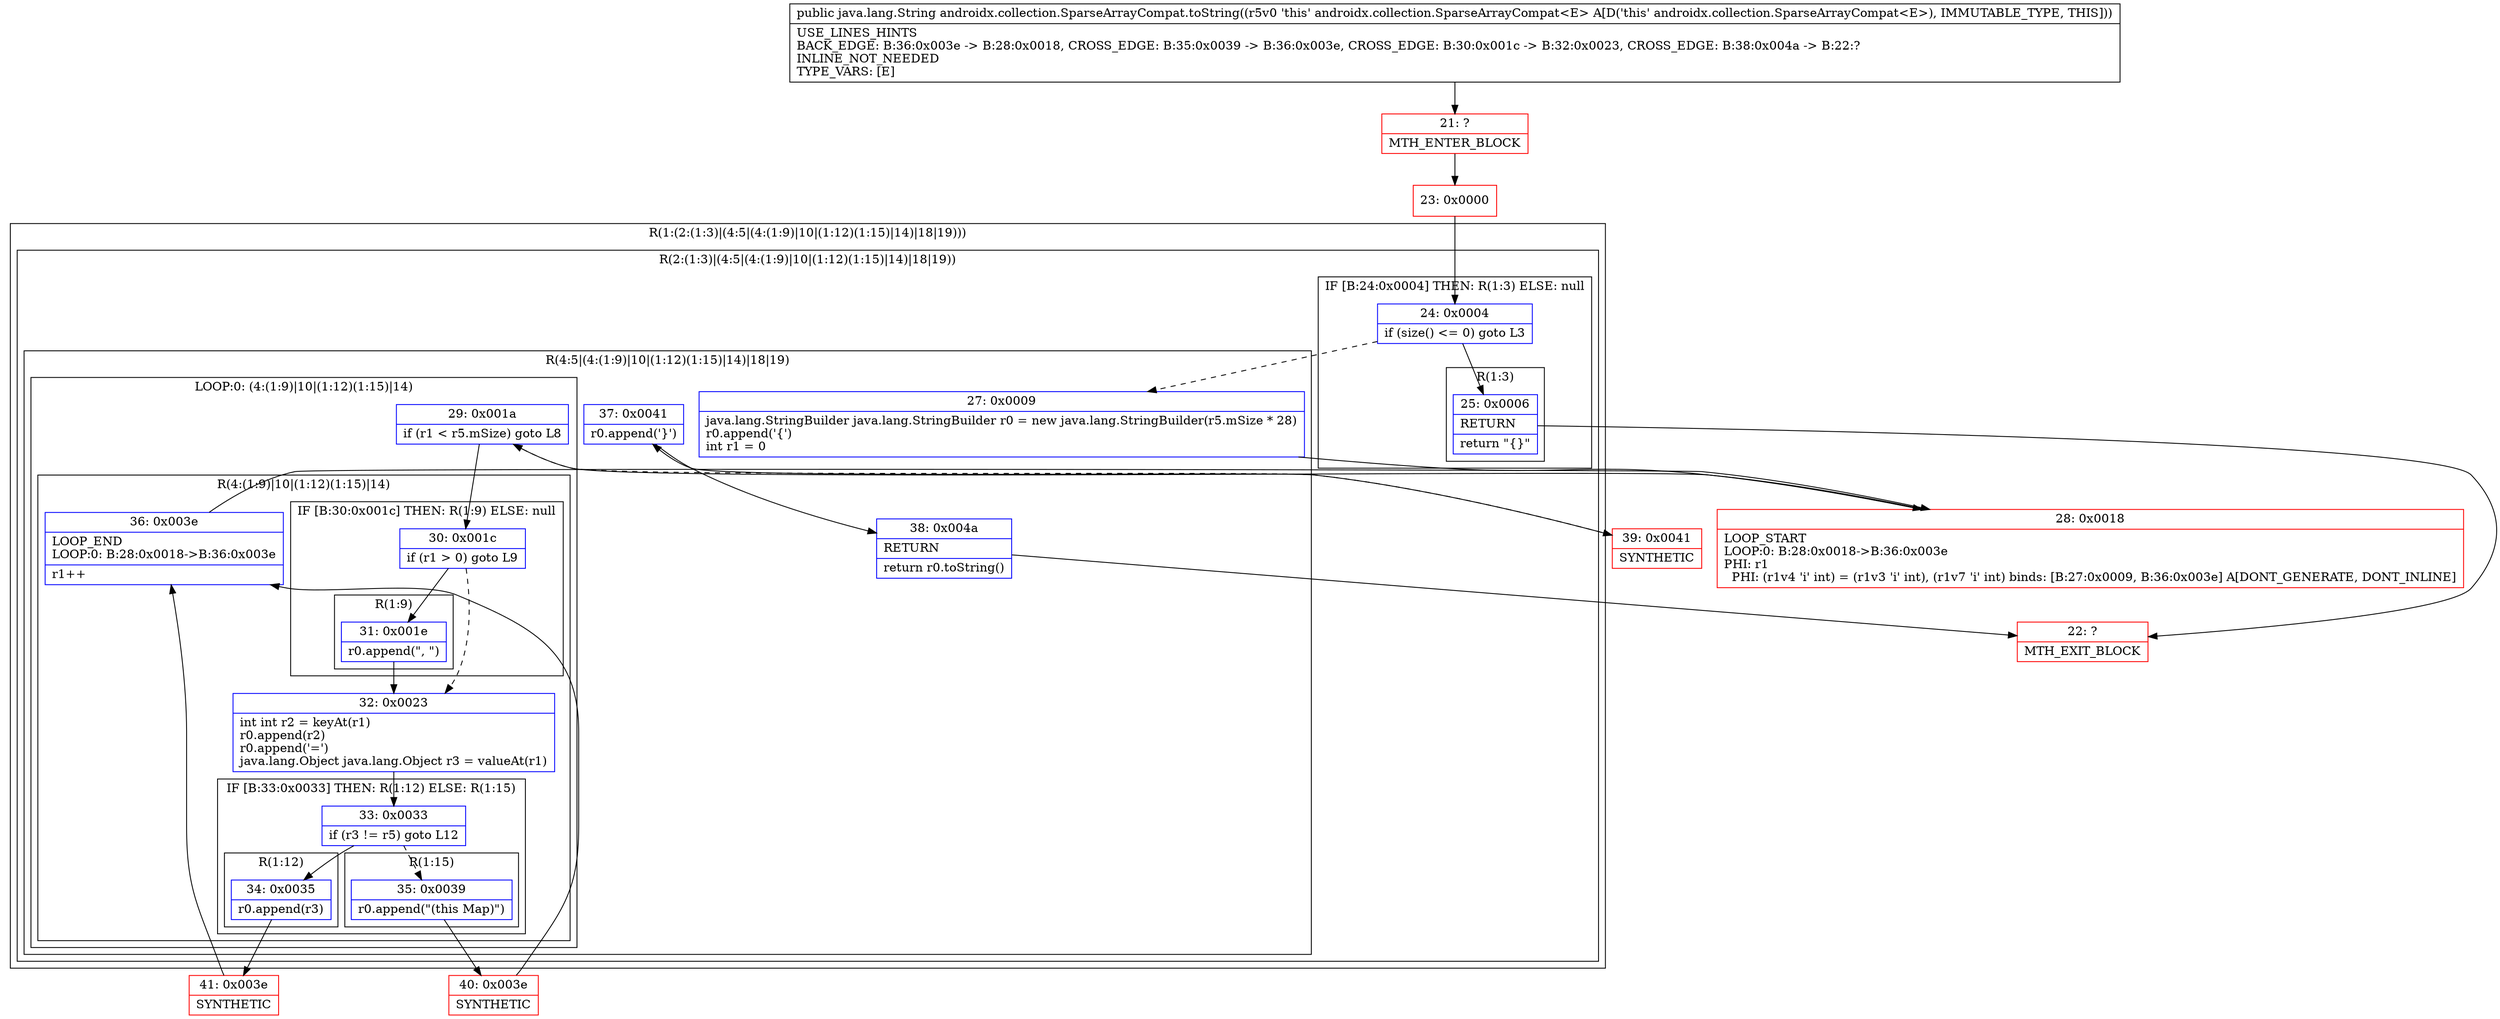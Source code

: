 digraph "CFG forandroidx.collection.SparseArrayCompat.toString()Ljava\/lang\/String;" {
subgraph cluster_Region_1881159593 {
label = "R(1:(2:(1:3)|(4:5|(4:(1:9)|10|(1:12)(1:15)|14)|18|19)))";
node [shape=record,color=blue];
subgraph cluster_Region_897983249 {
label = "R(2:(1:3)|(4:5|(4:(1:9)|10|(1:12)(1:15)|14)|18|19))";
node [shape=record,color=blue];
subgraph cluster_IfRegion_1011337115 {
label = "IF [B:24:0x0004] THEN: R(1:3) ELSE: null";
node [shape=record,color=blue];
Node_24 [shape=record,label="{24\:\ 0x0004|if (size() \<= 0) goto L3\l}"];
subgraph cluster_Region_1875323225 {
label = "R(1:3)";
node [shape=record,color=blue];
Node_25 [shape=record,label="{25\:\ 0x0006|RETURN\l|return \"\{\}\"\l}"];
}
}
subgraph cluster_Region_1316991334 {
label = "R(4:5|(4:(1:9)|10|(1:12)(1:15)|14)|18|19)";
node [shape=record,color=blue];
Node_27 [shape=record,label="{27\:\ 0x0009|java.lang.StringBuilder java.lang.StringBuilder r0 = new java.lang.StringBuilder(r5.mSize * 28)\lr0.append('\{')\lint r1 = 0\l}"];
subgraph cluster_LoopRegion_96214897 {
label = "LOOP:0: (4:(1:9)|10|(1:12)(1:15)|14)";
node [shape=record,color=blue];
Node_29 [shape=record,label="{29\:\ 0x001a|if (r1 \< r5.mSize) goto L8\l}"];
subgraph cluster_Region_1375588435 {
label = "R(4:(1:9)|10|(1:12)(1:15)|14)";
node [shape=record,color=blue];
subgraph cluster_IfRegion_981219549 {
label = "IF [B:30:0x001c] THEN: R(1:9) ELSE: null";
node [shape=record,color=blue];
Node_30 [shape=record,label="{30\:\ 0x001c|if (r1 \> 0) goto L9\l}"];
subgraph cluster_Region_1938309156 {
label = "R(1:9)";
node [shape=record,color=blue];
Node_31 [shape=record,label="{31\:\ 0x001e|r0.append(\", \")\l}"];
}
}
Node_32 [shape=record,label="{32\:\ 0x0023|int int r2 = keyAt(r1)\lr0.append(r2)\lr0.append('=')\ljava.lang.Object java.lang.Object r3 = valueAt(r1)\l}"];
subgraph cluster_IfRegion_562664557 {
label = "IF [B:33:0x0033] THEN: R(1:12) ELSE: R(1:15)";
node [shape=record,color=blue];
Node_33 [shape=record,label="{33\:\ 0x0033|if (r3 != r5) goto L12\l}"];
subgraph cluster_Region_121869754 {
label = "R(1:12)";
node [shape=record,color=blue];
Node_34 [shape=record,label="{34\:\ 0x0035|r0.append(r3)\l}"];
}
subgraph cluster_Region_872734901 {
label = "R(1:15)";
node [shape=record,color=blue];
Node_35 [shape=record,label="{35\:\ 0x0039|r0.append(\"(this Map)\")\l}"];
}
}
Node_36 [shape=record,label="{36\:\ 0x003e|LOOP_END\lLOOP:0: B:28:0x0018\-\>B:36:0x003e\l|r1++\l}"];
}
}
Node_37 [shape=record,label="{37\:\ 0x0041|r0.append('\}')\l}"];
Node_38 [shape=record,label="{38\:\ 0x004a|RETURN\l|return r0.toString()\l}"];
}
}
}
Node_21 [shape=record,color=red,label="{21\:\ ?|MTH_ENTER_BLOCK\l}"];
Node_23 [shape=record,color=red,label="{23\:\ 0x0000}"];
Node_22 [shape=record,color=red,label="{22\:\ ?|MTH_EXIT_BLOCK\l}"];
Node_28 [shape=record,color=red,label="{28\:\ 0x0018|LOOP_START\lLOOP:0: B:28:0x0018\-\>B:36:0x003e\lPHI: r1 \l  PHI: (r1v4 'i' int) = (r1v3 'i' int), (r1v7 'i' int) binds: [B:27:0x0009, B:36:0x003e] A[DONT_GENERATE, DONT_INLINE]\l}"];
Node_41 [shape=record,color=red,label="{41\:\ 0x003e|SYNTHETIC\l}"];
Node_40 [shape=record,color=red,label="{40\:\ 0x003e|SYNTHETIC\l}"];
Node_39 [shape=record,color=red,label="{39\:\ 0x0041|SYNTHETIC\l}"];
MethodNode[shape=record,label="{public java.lang.String androidx.collection.SparseArrayCompat.toString((r5v0 'this' androidx.collection.SparseArrayCompat\<E\> A[D('this' androidx.collection.SparseArrayCompat\<E\>), IMMUTABLE_TYPE, THIS]))  | USE_LINES_HINTS\lBACK_EDGE: B:36:0x003e \-\> B:28:0x0018, CROSS_EDGE: B:35:0x0039 \-\> B:36:0x003e, CROSS_EDGE: B:30:0x001c \-\> B:32:0x0023, CROSS_EDGE: B:38:0x004a \-\> B:22:?\lINLINE_NOT_NEEDED\lTYPE_VARS: [E]\l}"];
MethodNode -> Node_21;Node_24 -> Node_25;
Node_24 -> Node_27[style=dashed];
Node_25 -> Node_22;
Node_27 -> Node_28;
Node_29 -> Node_30;
Node_29 -> Node_39[style=dashed];
Node_30 -> Node_31;
Node_30 -> Node_32[style=dashed];
Node_31 -> Node_32;
Node_32 -> Node_33;
Node_33 -> Node_34;
Node_33 -> Node_35[style=dashed];
Node_34 -> Node_41;
Node_35 -> Node_40;
Node_36 -> Node_28;
Node_37 -> Node_38;
Node_38 -> Node_22;
Node_21 -> Node_23;
Node_23 -> Node_24;
Node_28 -> Node_29;
Node_41 -> Node_36;
Node_40 -> Node_36;
Node_39 -> Node_37;
}

